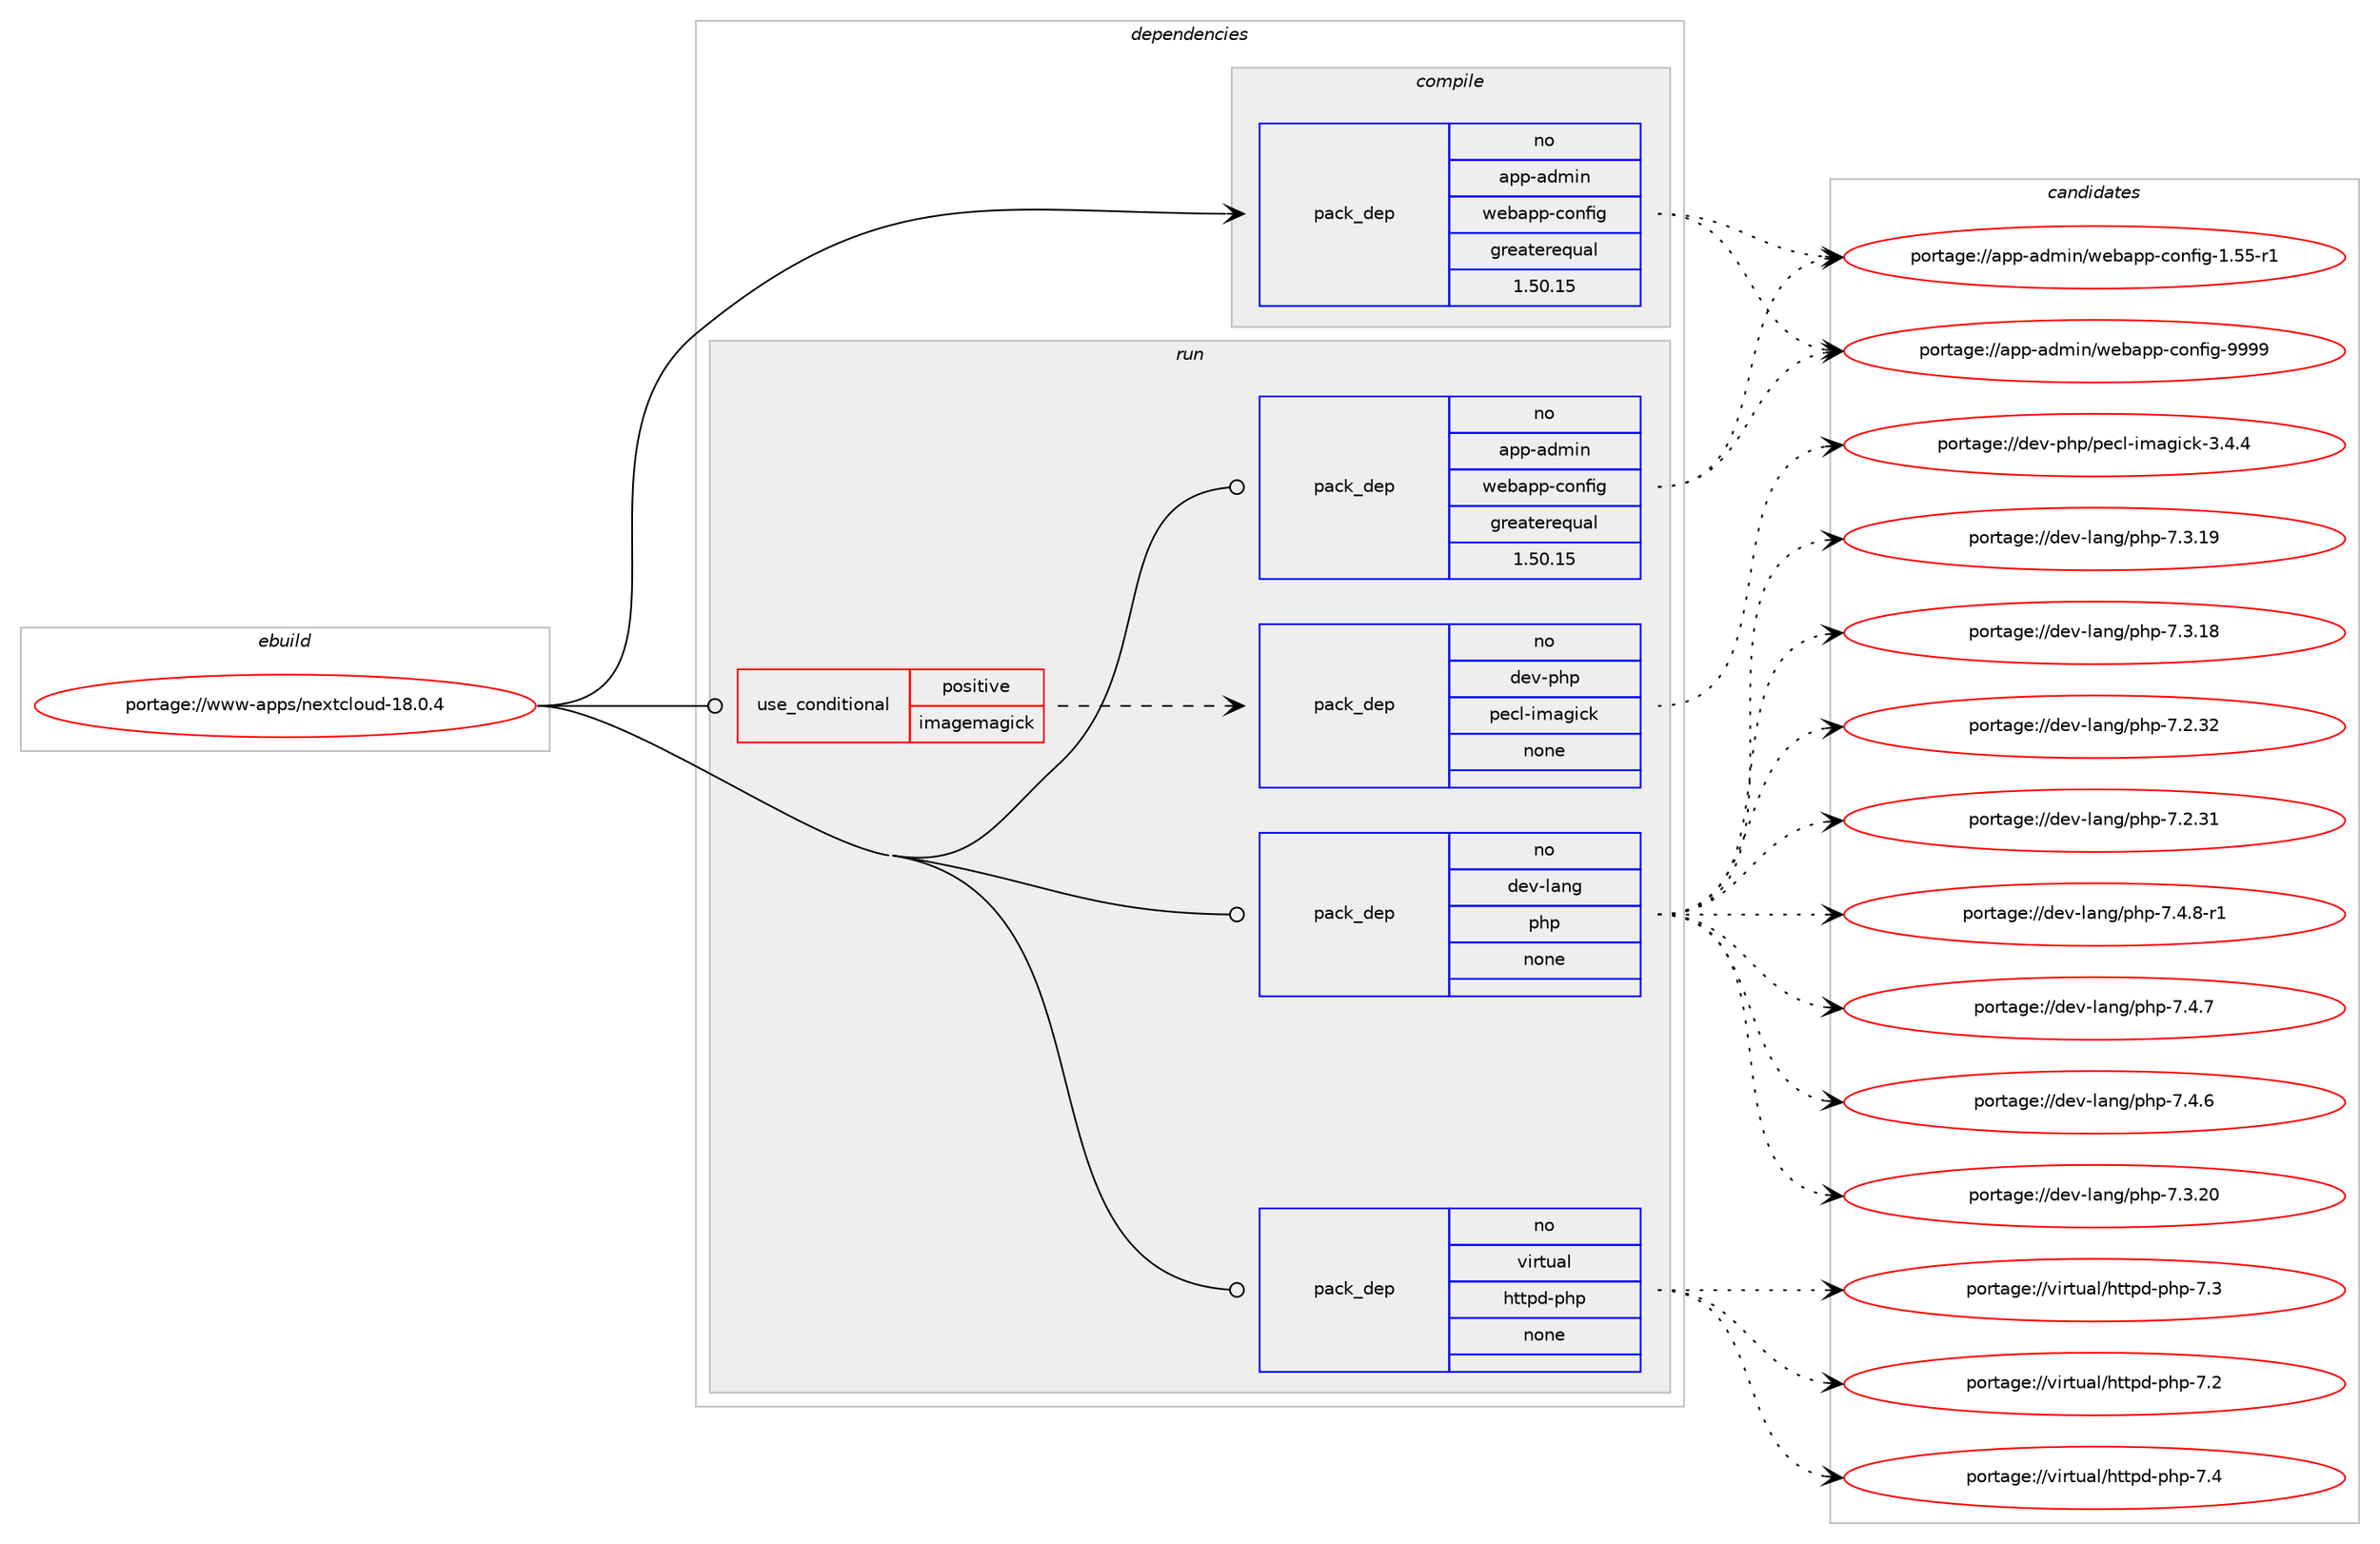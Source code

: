 digraph prolog {

# *************
# Graph options
# *************

newrank=true;
concentrate=true;
compound=true;
graph [rankdir=LR,fontname=Helvetica,fontsize=10,ranksep=1.5];#, ranksep=2.5, nodesep=0.2];
edge  [arrowhead=vee];
node  [fontname=Helvetica,fontsize=10];

# **********
# The ebuild
# **********

subgraph cluster_leftcol {
color=gray;
rank=same;
label=<<i>ebuild</i>>;
id [label="portage://www-apps/nextcloud-18.0.4", color=red, width=4, href="../www-apps/nextcloud-18.0.4.svg"];
}

# ****************
# The dependencies
# ****************

subgraph cluster_midcol {
color=gray;
label=<<i>dependencies</i>>;
subgraph cluster_compile {
fillcolor="#eeeeee";
style=filled;
label=<<i>compile</i>>;
subgraph pack1639 {
dependency1871 [label=<<TABLE BORDER="0" CELLBORDER="1" CELLSPACING="0" CELLPADDING="4" WIDTH="220"><TR><TD ROWSPAN="6" CELLPADDING="30">pack_dep</TD></TR><TR><TD WIDTH="110">no</TD></TR><TR><TD>app-admin</TD></TR><TR><TD>webapp-config</TD></TR><TR><TD>greaterequal</TD></TR><TR><TD>1.50.15</TD></TR></TABLE>>, shape=none, color=blue];
}
id:e -> dependency1871:w [weight=20,style="solid",arrowhead="vee"];
}
subgraph cluster_compileandrun {
fillcolor="#eeeeee";
style=filled;
label=<<i>compile and run</i>>;
}
subgraph cluster_run {
fillcolor="#eeeeee";
style=filled;
label=<<i>run</i>>;
subgraph cond212 {
dependency1872 [label=<<TABLE BORDER="0" CELLBORDER="1" CELLSPACING="0" CELLPADDING="4"><TR><TD ROWSPAN="3" CELLPADDING="10">use_conditional</TD></TR><TR><TD>positive</TD></TR><TR><TD>imagemagick</TD></TR></TABLE>>, shape=none, color=red];
subgraph pack1640 {
dependency1873 [label=<<TABLE BORDER="0" CELLBORDER="1" CELLSPACING="0" CELLPADDING="4" WIDTH="220"><TR><TD ROWSPAN="6" CELLPADDING="30">pack_dep</TD></TR><TR><TD WIDTH="110">no</TD></TR><TR><TD>dev-php</TD></TR><TR><TD>pecl-imagick</TD></TR><TR><TD>none</TD></TR><TR><TD></TD></TR></TABLE>>, shape=none, color=blue];
}
dependency1872:e -> dependency1873:w [weight=20,style="dashed",arrowhead="vee"];
}
id:e -> dependency1872:w [weight=20,style="solid",arrowhead="odot"];
subgraph pack1641 {
dependency1874 [label=<<TABLE BORDER="0" CELLBORDER="1" CELLSPACING="0" CELLPADDING="4" WIDTH="220"><TR><TD ROWSPAN="6" CELLPADDING="30">pack_dep</TD></TR><TR><TD WIDTH="110">no</TD></TR><TR><TD>app-admin</TD></TR><TR><TD>webapp-config</TD></TR><TR><TD>greaterequal</TD></TR><TR><TD>1.50.15</TD></TR></TABLE>>, shape=none, color=blue];
}
id:e -> dependency1874:w [weight=20,style="solid",arrowhead="odot"];
subgraph pack1642 {
dependency1875 [label=<<TABLE BORDER="0" CELLBORDER="1" CELLSPACING="0" CELLPADDING="4" WIDTH="220"><TR><TD ROWSPAN="6" CELLPADDING="30">pack_dep</TD></TR><TR><TD WIDTH="110">no</TD></TR><TR><TD>dev-lang</TD></TR><TR><TD>php</TD></TR><TR><TD>none</TD></TR><TR><TD></TD></TR></TABLE>>, shape=none, color=blue];
}
id:e -> dependency1875:w [weight=20,style="solid",arrowhead="odot"];
subgraph pack1643 {
dependency1876 [label=<<TABLE BORDER="0" CELLBORDER="1" CELLSPACING="0" CELLPADDING="4" WIDTH="220"><TR><TD ROWSPAN="6" CELLPADDING="30">pack_dep</TD></TR><TR><TD WIDTH="110">no</TD></TR><TR><TD>virtual</TD></TR><TR><TD>httpd-php</TD></TR><TR><TD>none</TD></TR><TR><TD></TD></TR></TABLE>>, shape=none, color=blue];
}
id:e -> dependency1876:w [weight=20,style="solid",arrowhead="odot"];
}
}

# **************
# The candidates
# **************

subgraph cluster_choices {
rank=same;
color=gray;
label=<<i>candidates</i>>;

subgraph choice1639 {
color=black;
nodesep=1;
choice97112112459710010910511047119101989711211245991111101021051034557575757 [label="portage://app-admin/webapp-config-9999", color=red, width=4,href="../app-admin/webapp-config-9999.svg"];
choice971121124597100109105110471191019897112112459911111010210510345494653534511449 [label="portage://app-admin/webapp-config-1.55-r1", color=red, width=4,href="../app-admin/webapp-config-1.55-r1.svg"];
dependency1871:e -> choice97112112459710010910511047119101989711211245991111101021051034557575757:w [style=dotted,weight="100"];
dependency1871:e -> choice971121124597100109105110471191019897112112459911111010210510345494653534511449:w [style=dotted,weight="100"];
}
subgraph choice1640 {
color=black;
nodesep=1;
choice100101118451121041124711210199108451051099710310599107455146524652 [label="portage://dev-php/pecl-imagick-3.4.4", color=red, width=4,href="../dev-php/pecl-imagick-3.4.4.svg"];
dependency1873:e -> choice100101118451121041124711210199108451051099710310599107455146524652:w [style=dotted,weight="100"];
}
subgraph choice1641 {
color=black;
nodesep=1;
choice97112112459710010910511047119101989711211245991111101021051034557575757 [label="portage://app-admin/webapp-config-9999", color=red, width=4,href="../app-admin/webapp-config-9999.svg"];
choice971121124597100109105110471191019897112112459911111010210510345494653534511449 [label="portage://app-admin/webapp-config-1.55-r1", color=red, width=4,href="../app-admin/webapp-config-1.55-r1.svg"];
dependency1874:e -> choice97112112459710010910511047119101989711211245991111101021051034557575757:w [style=dotted,weight="100"];
dependency1874:e -> choice971121124597100109105110471191019897112112459911111010210510345494653534511449:w [style=dotted,weight="100"];
}
subgraph choice1642 {
color=black;
nodesep=1;
choice1001011184510897110103471121041124555465246564511449 [label="portage://dev-lang/php-7.4.8-r1", color=red, width=4,href="../dev-lang/php-7.4.8-r1.svg"];
choice100101118451089711010347112104112455546524655 [label="portage://dev-lang/php-7.4.7", color=red, width=4,href="../dev-lang/php-7.4.7.svg"];
choice100101118451089711010347112104112455546524654 [label="portage://dev-lang/php-7.4.6", color=red, width=4,href="../dev-lang/php-7.4.6.svg"];
choice10010111845108971101034711210411245554651465048 [label="portage://dev-lang/php-7.3.20", color=red, width=4,href="../dev-lang/php-7.3.20.svg"];
choice10010111845108971101034711210411245554651464957 [label="portage://dev-lang/php-7.3.19", color=red, width=4,href="../dev-lang/php-7.3.19.svg"];
choice10010111845108971101034711210411245554651464956 [label="portage://dev-lang/php-7.3.18", color=red, width=4,href="../dev-lang/php-7.3.18.svg"];
choice10010111845108971101034711210411245554650465150 [label="portage://dev-lang/php-7.2.32", color=red, width=4,href="../dev-lang/php-7.2.32.svg"];
choice10010111845108971101034711210411245554650465149 [label="portage://dev-lang/php-7.2.31", color=red, width=4,href="../dev-lang/php-7.2.31.svg"];
dependency1875:e -> choice1001011184510897110103471121041124555465246564511449:w [style=dotted,weight="100"];
dependency1875:e -> choice100101118451089711010347112104112455546524655:w [style=dotted,weight="100"];
dependency1875:e -> choice100101118451089711010347112104112455546524654:w [style=dotted,weight="100"];
dependency1875:e -> choice10010111845108971101034711210411245554651465048:w [style=dotted,weight="100"];
dependency1875:e -> choice10010111845108971101034711210411245554651464957:w [style=dotted,weight="100"];
dependency1875:e -> choice10010111845108971101034711210411245554651464956:w [style=dotted,weight="100"];
dependency1875:e -> choice10010111845108971101034711210411245554650465150:w [style=dotted,weight="100"];
dependency1875:e -> choice10010111845108971101034711210411245554650465149:w [style=dotted,weight="100"];
}
subgraph choice1643 {
color=black;
nodesep=1;
choice11810511411611797108471041161161121004511210411245554652 [label="portage://virtual/httpd-php-7.4", color=red, width=4,href="../virtual/httpd-php-7.4.svg"];
choice11810511411611797108471041161161121004511210411245554651 [label="portage://virtual/httpd-php-7.3", color=red, width=4,href="../virtual/httpd-php-7.3.svg"];
choice11810511411611797108471041161161121004511210411245554650 [label="portage://virtual/httpd-php-7.2", color=red, width=4,href="../virtual/httpd-php-7.2.svg"];
dependency1876:e -> choice11810511411611797108471041161161121004511210411245554652:w [style=dotted,weight="100"];
dependency1876:e -> choice11810511411611797108471041161161121004511210411245554651:w [style=dotted,weight="100"];
dependency1876:e -> choice11810511411611797108471041161161121004511210411245554650:w [style=dotted,weight="100"];
}
}

}
